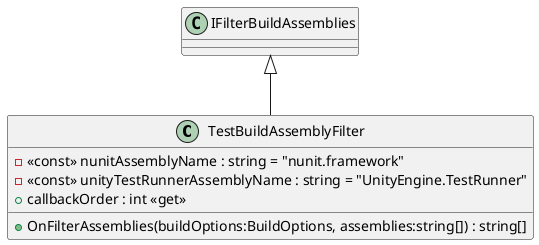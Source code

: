 @startuml
class TestBuildAssemblyFilter {
    - <<const>> nunitAssemblyName : string = "nunit.framework"
    - <<const>> unityTestRunnerAssemblyName : string = "UnityEngine.TestRunner"
    + callbackOrder : int <<get>>
    + OnFilterAssemblies(buildOptions:BuildOptions, assemblies:string[]) : string[]
}
IFilterBuildAssemblies <|-- TestBuildAssemblyFilter
@enduml

